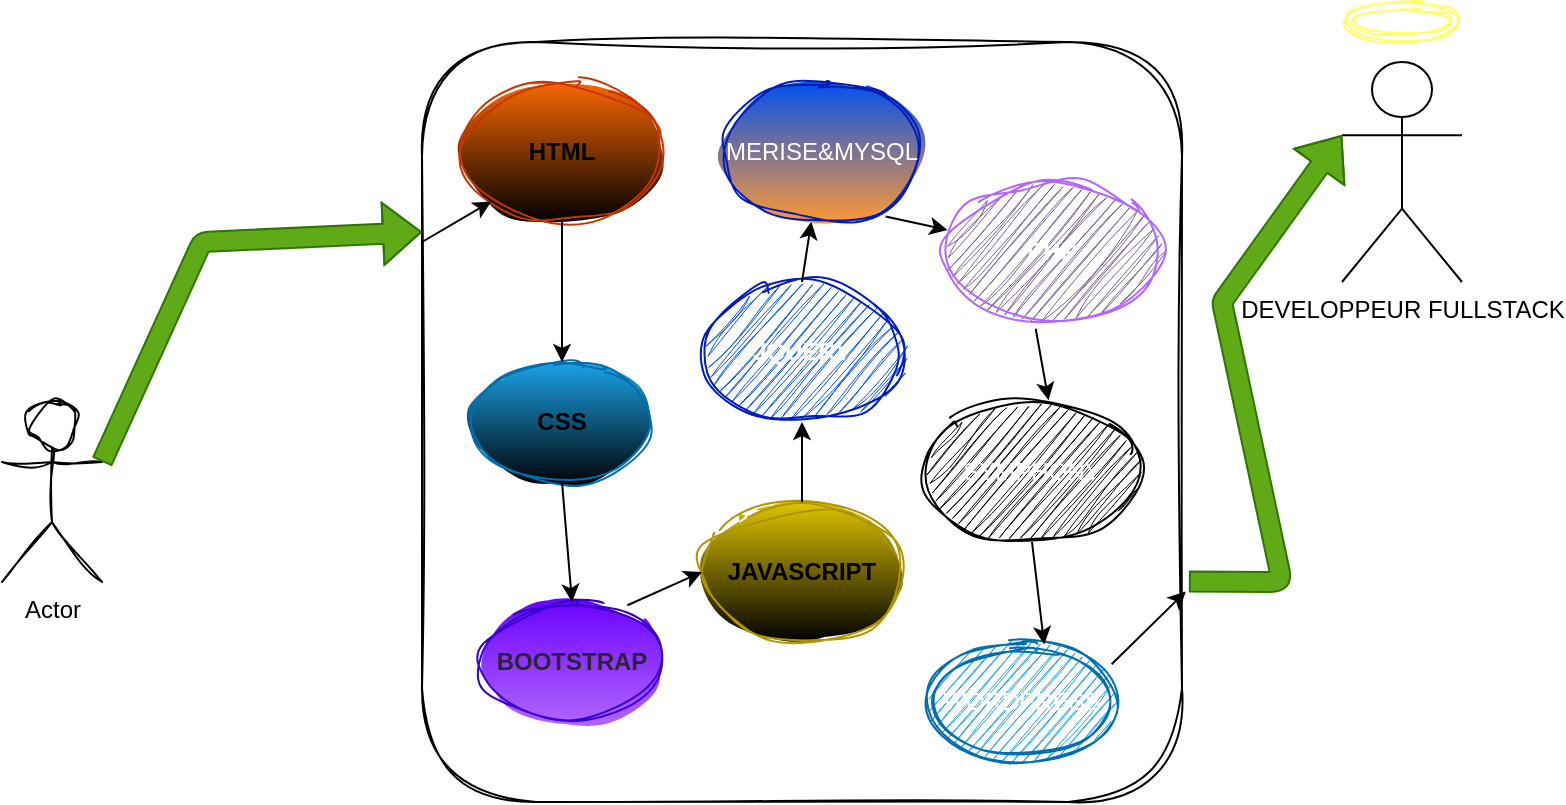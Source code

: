 <mxfile>
    <diagram id="NRUsIXv18SlWTCCm4eaq" name="Page-1">
        <mxGraphModel dx="814" dy="468" grid="1" gridSize="10" guides="1" tooltips="1" connect="1" arrows="1" fold="1" page="1" pageScale="1" pageWidth="827" pageHeight="1169" math="0" shadow="0">
            <root>
                <mxCell id="0"/>
                <mxCell id="1" parent="0"/>
                <mxCell id="2" value="Actor" style="shape=umlActor;verticalLabelPosition=bottom;verticalAlign=top;html=1;outlineConnect=0;sketch=1;curveFitting=1;jiggle=2;direction=east;" vertex="1" parent="1">
                    <mxGeometry x="40" y="240" width="50" height="90" as="geometry"/>
                </mxCell>
                <mxCell id="4" value="" style="whiteSpace=wrap;html=1;aspect=fixed;glass=0;shadow=0;sketch=1;curveFitting=1;jiggle=2;rounded=1;" vertex="1" parent="1">
                    <mxGeometry x="250" y="60" width="380" height="380" as="geometry"/>
                </mxCell>
                <mxCell id="5" value="DEVELOPPEUR FULLSTACK" style="shape=umlActor;verticalLabelPosition=bottom;verticalAlign=top;html=1;outlineConnect=0;" vertex="1" parent="1">
                    <mxGeometry x="710" y="70" width="60" height="110" as="geometry"/>
                </mxCell>
                <mxCell id="7" value="HTML" style="ellipse;whiteSpace=wrap;html=1;fillColor=#fa6800;fontColor=#000000;strokeColor=#C73500;gradientColor=default;fontStyle=1;sketch=1;curveFitting=1;jiggle=2;" vertex="1" parent="1">
                    <mxGeometry x="270" y="80" width="100" height="70" as="geometry"/>
                </mxCell>
                <mxCell id="8" value="CSS" style="ellipse;whiteSpace=wrap;html=1;fillColor=#1aa5ea;fontColor=#000000;strokeColor=#006EAF;gradientColor=default;fontStyle=1;sketch=1;curveFitting=1;jiggle=2;" vertex="1" parent="1">
                    <mxGeometry x="275" y="220" width="90" height="60" as="geometry"/>
                </mxCell>
                <mxCell id="9" value="JAVASCRIPT" style="ellipse;whiteSpace=wrap;html=1;fillColor=#e3c800;fontColor=#000000;strokeColor=#B09500;gradientColor=default;fontStyle=1;sketch=1;curveFitting=1;jiggle=2;" vertex="1" parent="1">
                    <mxGeometry x="390" y="290" width="100" height="70" as="geometry"/>
                </mxCell>
                <mxCell id="10" value="BOOTSTRAP" style="ellipse;whiteSpace=wrap;html=1;fillColor=#6a00ff;fontColor=#2a252f;strokeColor=#3700CC;gradientColor=#B266FF;gradientDirection=south;fontStyle=1;sketch=1;curveFitting=1;jiggle=2;" vertex="1" parent="1">
                    <mxGeometry x="280" y="340" width="90" height="60" as="geometry"/>
                </mxCell>
                <mxCell id="11" value="JQUERY" style="ellipse;whiteSpace=wrap;html=1;fillColor=#0050ef;fontColor=#FFFFFF;strokeColor=#001DBC;fontStyle=1;sketch=1;curveFitting=1;jiggle=2;" vertex="1" parent="1">
                    <mxGeometry x="390" y="180" width="100" height="70" as="geometry"/>
                </mxCell>
                <mxCell id="33" value="" style="edgeStyle=none;html=1;fontColor=#FFFFFF;exitX=0.5;exitY=0;exitDx=0;exitDy=0;" edge="1" parent="1" source="11" target="12">
                    <mxGeometry relative="1" as="geometry"/>
                </mxCell>
                <mxCell id="12" value="MERISE&amp;amp;MYSQL" style="ellipse;whiteSpace=wrap;html=1;sketch=1;curveFitting=1;jiggle=2;fillColor=#0050ef;fontColor=#ffffff;strokeColor=#001DBC;gradientColor=#FF9933;" vertex="1" parent="1">
                    <mxGeometry x="400" y="80" width="100" height="70" as="geometry"/>
                </mxCell>
                <mxCell id="14" value="PHP" style="ellipse;whiteSpace=wrap;html=1;fontColor=#FFFFFF;fillColor=#76608a;gradientDirection=south;fontStyle=1;strokeColor=#B266FF;gradientColor=none;sketch=1;curveFitting=1;jiggle=2;" vertex="1" parent="1">
                    <mxGeometry x="510" y="130" width="110" height="70" as="geometry"/>
                </mxCell>
                <mxCell id="15" value="SYMPHONY" style="ellipse;whiteSpace=wrap;html=1;fontColor=#FFFFFF;fillColor=#000000;gradientColor=none;gradientDirection=south;shadow=0;sketch=1;curveFitting=1;jiggle=2;" vertex="1" parent="1">
                    <mxGeometry x="500" y="240" width="110" height="70" as="geometry"/>
                </mxCell>
                <mxCell id="17" value="WORDPRESS" style="ellipse;shape=doubleEllipse;whiteSpace=wrap;html=1;rounded=1;shadow=0;glass=0;sketch=1;strokeColor=#006EAF;fontColor=#FFFFFF;fillColor=#1ba1e2;gradientDirection=south;" vertex="1" parent="1">
                    <mxGeometry x="500" y="360" width="100" height="60" as="geometry"/>
                </mxCell>
                <mxCell id="20" value="" style="shape=flexArrow;endArrow=classic;html=1;fontColor=#FFFFFF;exitX=1.009;exitY=0.71;exitDx=0;exitDy=0;exitPerimeter=0;entryX=0;entryY=0.333;entryDx=0;entryDy=0;entryPerimeter=0;fillColor=#60a917;strokeColor=#2D7600;" edge="1" parent="1" source="4" target="5">
                    <mxGeometry width="50" height="50" relative="1" as="geometry">
                        <mxPoint x="640" y="330" as="sourcePoint"/>
                        <mxPoint x="700" y="110" as="targetPoint"/>
                        <Array as="points">
                            <mxPoint x="680" y="330"/>
                            <mxPoint x="650" y="190"/>
                        </Array>
                    </mxGeometry>
                </mxCell>
                <mxCell id="21" value="" style="shape=flexArrow;endArrow=classic;html=1;fontColor=#FFFFFF;entryX=0;entryY=0.25;entryDx=0;entryDy=0;exitX=1;exitY=0.333;exitDx=0;exitDy=0;exitPerimeter=0;fillColor=#60a917;strokeColor=#2D7600;" edge="1" parent="1" source="2" target="4">
                    <mxGeometry width="50" height="50" relative="1" as="geometry">
                        <mxPoint x="130" y="290" as="sourcePoint"/>
                        <mxPoint x="130" y="180" as="targetPoint"/>
                        <Array as="points">
                            <mxPoint x="140" y="160"/>
                        </Array>
                    </mxGeometry>
                </mxCell>
                <mxCell id="22" value="" style="ellipse;shape=doubleEllipse;whiteSpace=wrap;html=1;rounded=1;shadow=0;glass=0;sketch=1;strokeColor=#FFFF66;fontColor=#FFFFFF;fillColor=none;gradientColor=#FF9933;gradientDirection=south;" vertex="1" parent="1">
                    <mxGeometry x="710" y="40" width="60" height="20" as="geometry"/>
                </mxCell>
                <mxCell id="24" value="" style="endArrow=classic;html=1;fontColor=#FFFFFF;exitX=0.5;exitY=1;exitDx=0;exitDy=0;entryX=0.5;entryY=0;entryDx=0;entryDy=0;" edge="1" parent="1" source="7" target="8">
                    <mxGeometry width="50" height="50" relative="1" as="geometry">
                        <mxPoint x="320" y="210" as="sourcePoint"/>
                        <mxPoint x="370" y="160" as="targetPoint"/>
                    </mxGeometry>
                </mxCell>
                <mxCell id="25" value="" style="endArrow=classic;html=1;fontColor=#FFFFFF;exitX=0.5;exitY=1;exitDx=0;exitDy=0;entryX=0.5;entryY=0;entryDx=0;entryDy=0;" edge="1" parent="1" source="8" target="10">
                    <mxGeometry width="50" height="50" relative="1" as="geometry">
                        <mxPoint x="340" y="320" as="sourcePoint"/>
                        <mxPoint x="390" y="270" as="targetPoint"/>
                    </mxGeometry>
                </mxCell>
                <mxCell id="26" value="" style="endArrow=classic;html=1;fontColor=#FFFFFF;exitX=0.808;exitY=0.027;exitDx=0;exitDy=0;exitPerimeter=0;entryX=0;entryY=0.5;entryDx=0;entryDy=0;" edge="1" parent="1" source="10" target="9">
                    <mxGeometry width="50" height="50" relative="1" as="geometry">
                        <mxPoint x="360" y="320" as="sourcePoint"/>
                        <mxPoint x="410" y="270" as="targetPoint"/>
                    </mxGeometry>
                </mxCell>
                <mxCell id="28" value="" style="endArrow=classic;html=1;fontColor=#FFFFFF;entryX=0.5;entryY=1;entryDx=0;entryDy=0;" edge="1" parent="1" source="9" target="11">
                    <mxGeometry width="50" height="50" relative="1" as="geometry">
                        <mxPoint x="460" y="280" as="sourcePoint"/>
                        <mxPoint x="510" y="230" as="targetPoint"/>
                    </mxGeometry>
                </mxCell>
                <mxCell id="29" value="" style="endArrow=classic;html=1;fontColor=#FFFFFF;exitX=0.818;exitY=0.96;exitDx=0;exitDy=0;exitPerimeter=0;" edge="1" parent="1" source="12" target="14">
                    <mxGeometry width="50" height="50" relative="1" as="geometry">
                        <mxPoint x="470" y="270" as="sourcePoint"/>
                        <mxPoint x="520" y="220" as="targetPoint"/>
                    </mxGeometry>
                </mxCell>
                <mxCell id="30" value="" style="endArrow=classic;html=1;fontColor=#FFFFFF;exitX=0.426;exitY=1.048;exitDx=0;exitDy=0;exitPerimeter=0;entryX=0.575;entryY=-0.012;entryDx=0;entryDy=0;entryPerimeter=0;" edge="1" parent="1" source="14" target="15">
                    <mxGeometry width="50" height="50" relative="1" as="geometry">
                        <mxPoint x="570" y="240" as="sourcePoint"/>
                        <mxPoint x="620" y="190" as="targetPoint"/>
                    </mxGeometry>
                </mxCell>
                <mxCell id="31" value="" style="endArrow=classic;html=1;fontColor=#FFFFFF;exitX=0.5;exitY=1;exitDx=0;exitDy=0;entryX=0.611;entryY=0.021;entryDx=0;entryDy=0;entryPerimeter=0;" edge="1" parent="1" source="15" target="17">
                    <mxGeometry width="50" height="50" relative="1" as="geometry">
                        <mxPoint x="560" y="350" as="sourcePoint"/>
                        <mxPoint x="610" y="300" as="targetPoint"/>
                    </mxGeometry>
                </mxCell>
                <mxCell id="32" value="" style="endArrow=classic;html=1;fontColor=#FFFFFF;exitX=0.948;exitY=0.185;exitDx=0;exitDy=0;exitPerimeter=0;entryX=1.005;entryY=0.723;entryDx=0;entryDy=0;entryPerimeter=0;" edge="1" parent="1" source="17" target="4">
                    <mxGeometry width="50" height="50" relative="1" as="geometry">
                        <mxPoint x="580" y="370" as="sourcePoint"/>
                        <mxPoint x="630" y="320" as="targetPoint"/>
                    </mxGeometry>
                </mxCell>
                <mxCell id="34" value="" style="endArrow=classic;html=1;fontColor=#FFFFFF;entryX=0;entryY=1;entryDx=0;entryDy=0;" edge="1" parent="1" target="7">
                    <mxGeometry width="50" height="50" relative="1" as="geometry">
                        <mxPoint x="250" y="160" as="sourcePoint"/>
                        <mxPoint x="300" y="110" as="targetPoint"/>
                    </mxGeometry>
                </mxCell>
            </root>
        </mxGraphModel>
    </diagram>
</mxfile>